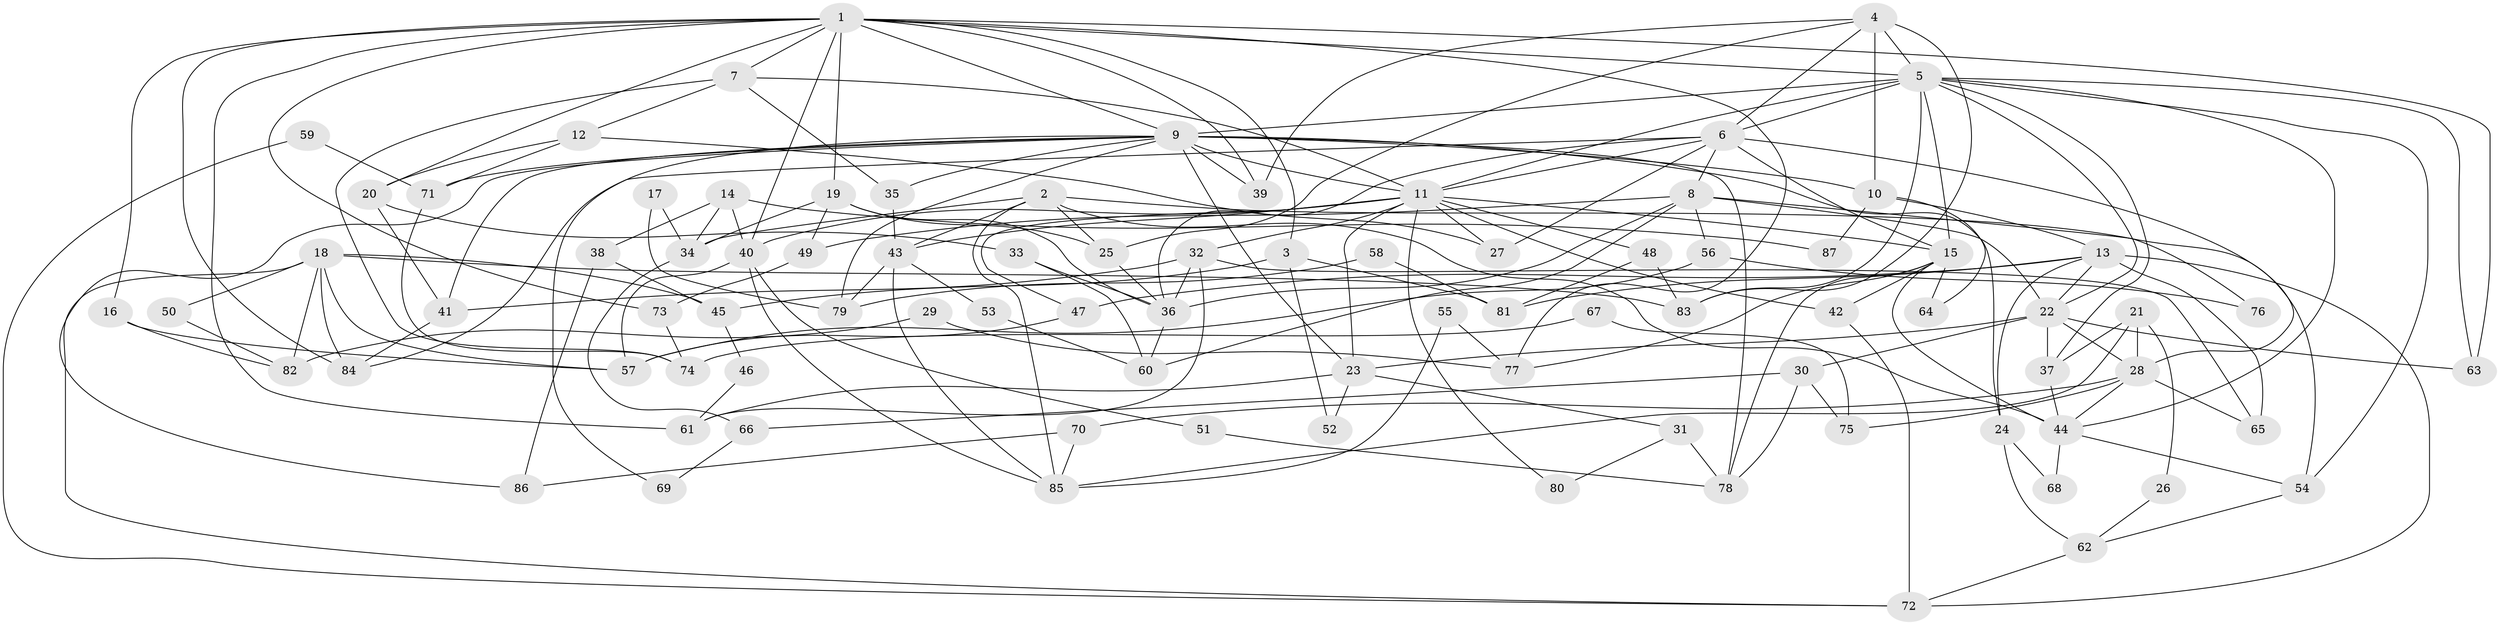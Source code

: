 // original degree distribution, {4: 0.3008130081300813, 6: 0.0975609756097561, 7: 0.06504065040650407, 8: 0.016260162601626018, 5: 0.13008130081300814, 3: 0.1951219512195122, 2: 0.1951219512195122}
// Generated by graph-tools (version 1.1) at 2025/50/03/04/25 22:50:48]
// undirected, 87 vertices, 191 edges
graph export_dot {
  node [color=gray90,style=filled];
  1;
  2;
  3;
  4;
  5;
  6;
  7;
  8;
  9;
  10;
  11;
  12;
  13;
  14;
  15;
  16;
  17;
  18;
  19;
  20;
  21;
  22;
  23;
  24;
  25;
  26;
  27;
  28;
  29;
  30;
  31;
  32;
  33;
  34;
  35;
  36;
  37;
  38;
  39;
  40;
  41;
  42;
  43;
  44;
  45;
  46;
  47;
  48;
  49;
  50;
  51;
  52;
  53;
  54;
  55;
  56;
  57;
  58;
  59;
  60;
  61;
  62;
  63;
  64;
  65;
  66;
  67;
  68;
  69;
  70;
  71;
  72;
  73;
  74;
  75;
  76;
  77;
  78;
  79;
  80;
  81;
  82;
  83;
  84;
  85;
  86;
  87;
  1 -- 3 [weight=1.0];
  1 -- 5 [weight=3.0];
  1 -- 7 [weight=1.0];
  1 -- 9 [weight=1.0];
  1 -- 16 [weight=1.0];
  1 -- 19 [weight=2.0];
  1 -- 20 [weight=1.0];
  1 -- 39 [weight=1.0];
  1 -- 40 [weight=1.0];
  1 -- 61 [weight=1.0];
  1 -- 63 [weight=1.0];
  1 -- 73 [weight=1.0];
  1 -- 77 [weight=1.0];
  1 -- 84 [weight=1.0];
  2 -- 25 [weight=1.0];
  2 -- 34 [weight=1.0];
  2 -- 43 [weight=1.0];
  2 -- 44 [weight=1.0];
  2 -- 54 [weight=1.0];
  2 -- 85 [weight=1.0];
  3 -- 45 [weight=1.0];
  3 -- 52 [weight=1.0];
  3 -- 81 [weight=1.0];
  4 -- 5 [weight=2.0];
  4 -- 6 [weight=1.0];
  4 -- 10 [weight=1.0];
  4 -- 25 [weight=1.0];
  4 -- 39 [weight=1.0];
  4 -- 83 [weight=1.0];
  5 -- 6 [weight=2.0];
  5 -- 9 [weight=1.0];
  5 -- 11 [weight=1.0];
  5 -- 15 [weight=3.0];
  5 -- 22 [weight=1.0];
  5 -- 37 [weight=1.0];
  5 -- 44 [weight=1.0];
  5 -- 54 [weight=1.0];
  5 -- 63 [weight=1.0];
  5 -- 83 [weight=1.0];
  6 -- 8 [weight=1.0];
  6 -- 11 [weight=1.0];
  6 -- 15 [weight=1.0];
  6 -- 27 [weight=1.0];
  6 -- 28 [weight=2.0];
  6 -- 36 [weight=1.0];
  6 -- 84 [weight=1.0];
  7 -- 11 [weight=1.0];
  7 -- 12 [weight=1.0];
  7 -- 35 [weight=1.0];
  7 -- 74 [weight=1.0];
  8 -- 22 [weight=1.0];
  8 -- 36 [weight=1.0];
  8 -- 49 [weight=1.0];
  8 -- 56 [weight=1.0];
  8 -- 60 [weight=1.0];
  8 -- 76 [weight=1.0];
  9 -- 10 [weight=1.0];
  9 -- 11 [weight=3.0];
  9 -- 23 [weight=1.0];
  9 -- 24 [weight=1.0];
  9 -- 35 [weight=1.0];
  9 -- 39 [weight=3.0];
  9 -- 41 [weight=1.0];
  9 -- 69 [weight=1.0];
  9 -- 71 [weight=1.0];
  9 -- 78 [weight=1.0];
  9 -- 79 [weight=1.0];
  9 -- 86 [weight=1.0];
  10 -- 13 [weight=1.0];
  10 -- 64 [weight=1.0];
  10 -- 87 [weight=1.0];
  11 -- 15 [weight=1.0];
  11 -- 23 [weight=1.0];
  11 -- 27 [weight=1.0];
  11 -- 32 [weight=1.0];
  11 -- 40 [weight=1.0];
  11 -- 42 [weight=2.0];
  11 -- 43 [weight=1.0];
  11 -- 47 [weight=1.0];
  11 -- 48 [weight=1.0];
  11 -- 80 [weight=1.0];
  12 -- 20 [weight=1.0];
  12 -- 27 [weight=1.0];
  12 -- 71 [weight=1.0];
  13 -- 22 [weight=1.0];
  13 -- 24 [weight=1.0];
  13 -- 47 [weight=1.0];
  13 -- 65 [weight=1.0];
  13 -- 72 [weight=1.0];
  13 -- 81 [weight=1.0];
  14 -- 34 [weight=1.0];
  14 -- 38 [weight=1.0];
  14 -- 40 [weight=1.0];
  14 -- 87 [weight=1.0];
  15 -- 42 [weight=1.0];
  15 -- 44 [weight=1.0];
  15 -- 64 [weight=1.0];
  15 -- 77 [weight=1.0];
  15 -- 78 [weight=1.0];
  16 -- 57 [weight=1.0];
  16 -- 82 [weight=1.0];
  17 -- 34 [weight=1.0];
  17 -- 79 [weight=1.0];
  18 -- 45 [weight=1.0];
  18 -- 50 [weight=1.0];
  18 -- 57 [weight=1.0];
  18 -- 72 [weight=1.0];
  18 -- 82 [weight=1.0];
  18 -- 83 [weight=1.0];
  18 -- 84 [weight=2.0];
  19 -- 25 [weight=1.0];
  19 -- 34 [weight=1.0];
  19 -- 36 [weight=1.0];
  19 -- 49 [weight=1.0];
  20 -- 33 [weight=1.0];
  20 -- 41 [weight=1.0];
  21 -- 26 [weight=1.0];
  21 -- 28 [weight=1.0];
  21 -- 37 [weight=1.0];
  21 -- 85 [weight=1.0];
  22 -- 23 [weight=1.0];
  22 -- 28 [weight=1.0];
  22 -- 30 [weight=1.0];
  22 -- 37 [weight=1.0];
  22 -- 63 [weight=1.0];
  23 -- 31 [weight=1.0];
  23 -- 52 [weight=1.0];
  23 -- 61 [weight=1.0];
  24 -- 62 [weight=1.0];
  24 -- 68 [weight=1.0];
  25 -- 36 [weight=1.0];
  26 -- 62 [weight=1.0];
  28 -- 44 [weight=1.0];
  28 -- 65 [weight=1.0];
  28 -- 70 [weight=1.0];
  28 -- 75 [weight=1.0];
  29 -- 77 [weight=1.0];
  29 -- 82 [weight=1.0];
  30 -- 66 [weight=1.0];
  30 -- 75 [weight=1.0];
  30 -- 78 [weight=1.0];
  31 -- 78 [weight=1.0];
  31 -- 80 [weight=1.0];
  32 -- 36 [weight=1.0];
  32 -- 41 [weight=1.0];
  32 -- 61 [weight=1.0];
  32 -- 65 [weight=1.0];
  33 -- 36 [weight=1.0];
  33 -- 60 [weight=1.0];
  34 -- 66 [weight=1.0];
  35 -- 43 [weight=1.0];
  36 -- 60 [weight=1.0];
  37 -- 44 [weight=1.0];
  38 -- 45 [weight=1.0];
  38 -- 86 [weight=1.0];
  40 -- 51 [weight=1.0];
  40 -- 57 [weight=1.0];
  40 -- 85 [weight=1.0];
  41 -- 84 [weight=1.0];
  42 -- 72 [weight=1.0];
  43 -- 53 [weight=1.0];
  43 -- 79 [weight=1.0];
  43 -- 85 [weight=1.0];
  44 -- 54 [weight=1.0];
  44 -- 68 [weight=1.0];
  45 -- 46 [weight=1.0];
  46 -- 61 [weight=1.0];
  47 -- 57 [weight=1.0];
  48 -- 81 [weight=1.0];
  48 -- 83 [weight=1.0];
  49 -- 73 [weight=1.0];
  50 -- 82 [weight=1.0];
  51 -- 78 [weight=1.0];
  53 -- 60 [weight=1.0];
  54 -- 62 [weight=1.0];
  55 -- 77 [weight=1.0];
  55 -- 85 [weight=1.0];
  56 -- 57 [weight=1.0];
  56 -- 76 [weight=1.0];
  58 -- 79 [weight=1.0];
  58 -- 81 [weight=1.0];
  59 -- 71 [weight=1.0];
  59 -- 72 [weight=1.0];
  62 -- 72 [weight=1.0];
  66 -- 69 [weight=1.0];
  67 -- 74 [weight=1.0];
  67 -- 75 [weight=1.0];
  70 -- 85 [weight=1.0];
  70 -- 86 [weight=1.0];
  71 -- 74 [weight=1.0];
  73 -- 74 [weight=1.0];
}
